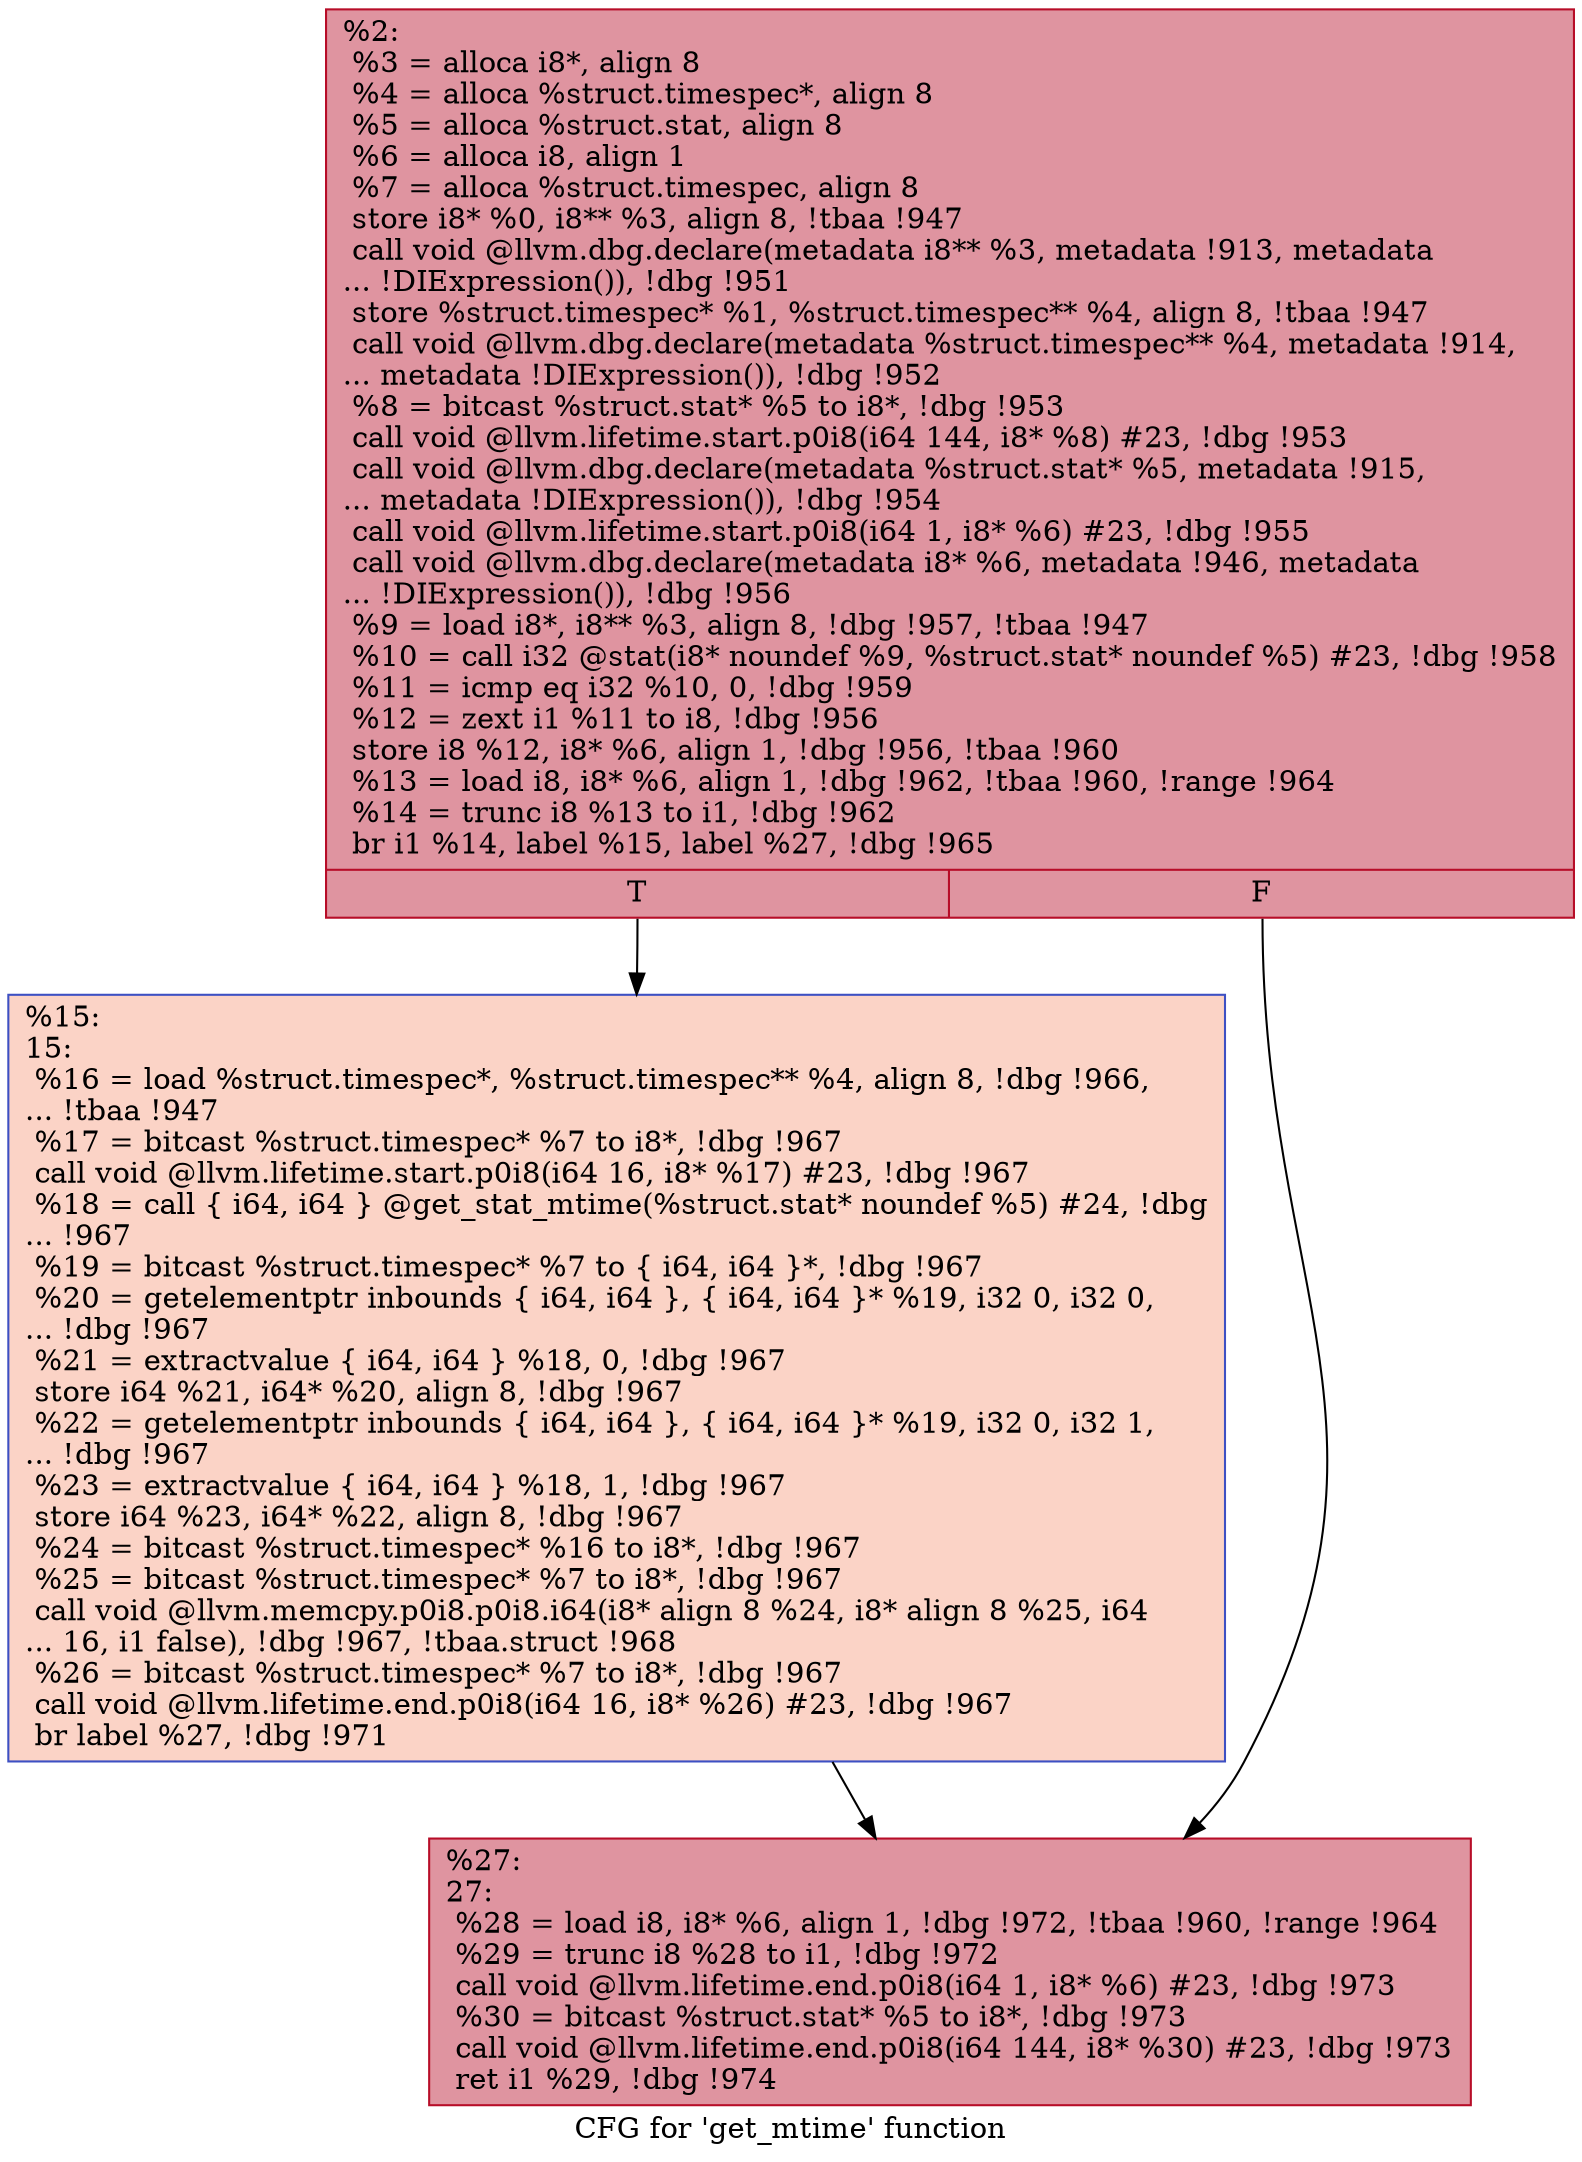 digraph "CFG for 'get_mtime' function" {
	label="CFG for 'get_mtime' function";

	Node0x1510a80 [shape=record,color="#b70d28ff", style=filled, fillcolor="#b70d2870",label="{%2:\l  %3 = alloca i8*, align 8\l  %4 = alloca %struct.timespec*, align 8\l  %5 = alloca %struct.stat, align 8\l  %6 = alloca i8, align 1\l  %7 = alloca %struct.timespec, align 8\l  store i8* %0, i8** %3, align 8, !tbaa !947\l  call void @llvm.dbg.declare(metadata i8** %3, metadata !913, metadata\l... !DIExpression()), !dbg !951\l  store %struct.timespec* %1, %struct.timespec** %4, align 8, !tbaa !947\l  call void @llvm.dbg.declare(metadata %struct.timespec** %4, metadata !914,\l... metadata !DIExpression()), !dbg !952\l  %8 = bitcast %struct.stat* %5 to i8*, !dbg !953\l  call void @llvm.lifetime.start.p0i8(i64 144, i8* %8) #23, !dbg !953\l  call void @llvm.dbg.declare(metadata %struct.stat* %5, metadata !915,\l... metadata !DIExpression()), !dbg !954\l  call void @llvm.lifetime.start.p0i8(i64 1, i8* %6) #23, !dbg !955\l  call void @llvm.dbg.declare(metadata i8* %6, metadata !946, metadata\l... !DIExpression()), !dbg !956\l  %9 = load i8*, i8** %3, align 8, !dbg !957, !tbaa !947\l  %10 = call i32 @stat(i8* noundef %9, %struct.stat* noundef %5) #23, !dbg !958\l  %11 = icmp eq i32 %10, 0, !dbg !959\l  %12 = zext i1 %11 to i8, !dbg !956\l  store i8 %12, i8* %6, align 1, !dbg !956, !tbaa !960\l  %13 = load i8, i8* %6, align 1, !dbg !962, !tbaa !960, !range !964\l  %14 = trunc i8 %13 to i1, !dbg !962\l  br i1 %14, label %15, label %27, !dbg !965\l|{<s0>T|<s1>F}}"];
	Node0x1510a80:s0 -> Node0x15110b0;
	Node0x1510a80:s1 -> Node0x1511100;
	Node0x15110b0 [shape=record,color="#3d50c3ff", style=filled, fillcolor="#f59c7d70",label="{%15:\l15:                                               \l  %16 = load %struct.timespec*, %struct.timespec** %4, align 8, !dbg !966,\l... !tbaa !947\l  %17 = bitcast %struct.timespec* %7 to i8*, !dbg !967\l  call void @llvm.lifetime.start.p0i8(i64 16, i8* %17) #23, !dbg !967\l  %18 = call \{ i64, i64 \} @get_stat_mtime(%struct.stat* noundef %5) #24, !dbg\l... !967\l  %19 = bitcast %struct.timespec* %7 to \{ i64, i64 \}*, !dbg !967\l  %20 = getelementptr inbounds \{ i64, i64 \}, \{ i64, i64 \}* %19, i32 0, i32 0,\l... !dbg !967\l  %21 = extractvalue \{ i64, i64 \} %18, 0, !dbg !967\l  store i64 %21, i64* %20, align 8, !dbg !967\l  %22 = getelementptr inbounds \{ i64, i64 \}, \{ i64, i64 \}* %19, i32 0, i32 1,\l... !dbg !967\l  %23 = extractvalue \{ i64, i64 \} %18, 1, !dbg !967\l  store i64 %23, i64* %22, align 8, !dbg !967\l  %24 = bitcast %struct.timespec* %16 to i8*, !dbg !967\l  %25 = bitcast %struct.timespec* %7 to i8*, !dbg !967\l  call void @llvm.memcpy.p0i8.p0i8.i64(i8* align 8 %24, i8* align 8 %25, i64\l... 16, i1 false), !dbg !967, !tbaa.struct !968\l  %26 = bitcast %struct.timespec* %7 to i8*, !dbg !967\l  call void @llvm.lifetime.end.p0i8(i64 16, i8* %26) #23, !dbg !967\l  br label %27, !dbg !971\l}"];
	Node0x15110b0 -> Node0x1511100;
	Node0x1511100 [shape=record,color="#b70d28ff", style=filled, fillcolor="#b70d2870",label="{%27:\l27:                                               \l  %28 = load i8, i8* %6, align 1, !dbg !972, !tbaa !960, !range !964\l  %29 = trunc i8 %28 to i1, !dbg !972\l  call void @llvm.lifetime.end.p0i8(i64 1, i8* %6) #23, !dbg !973\l  %30 = bitcast %struct.stat* %5 to i8*, !dbg !973\l  call void @llvm.lifetime.end.p0i8(i64 144, i8* %30) #23, !dbg !973\l  ret i1 %29, !dbg !974\l}"];
}
